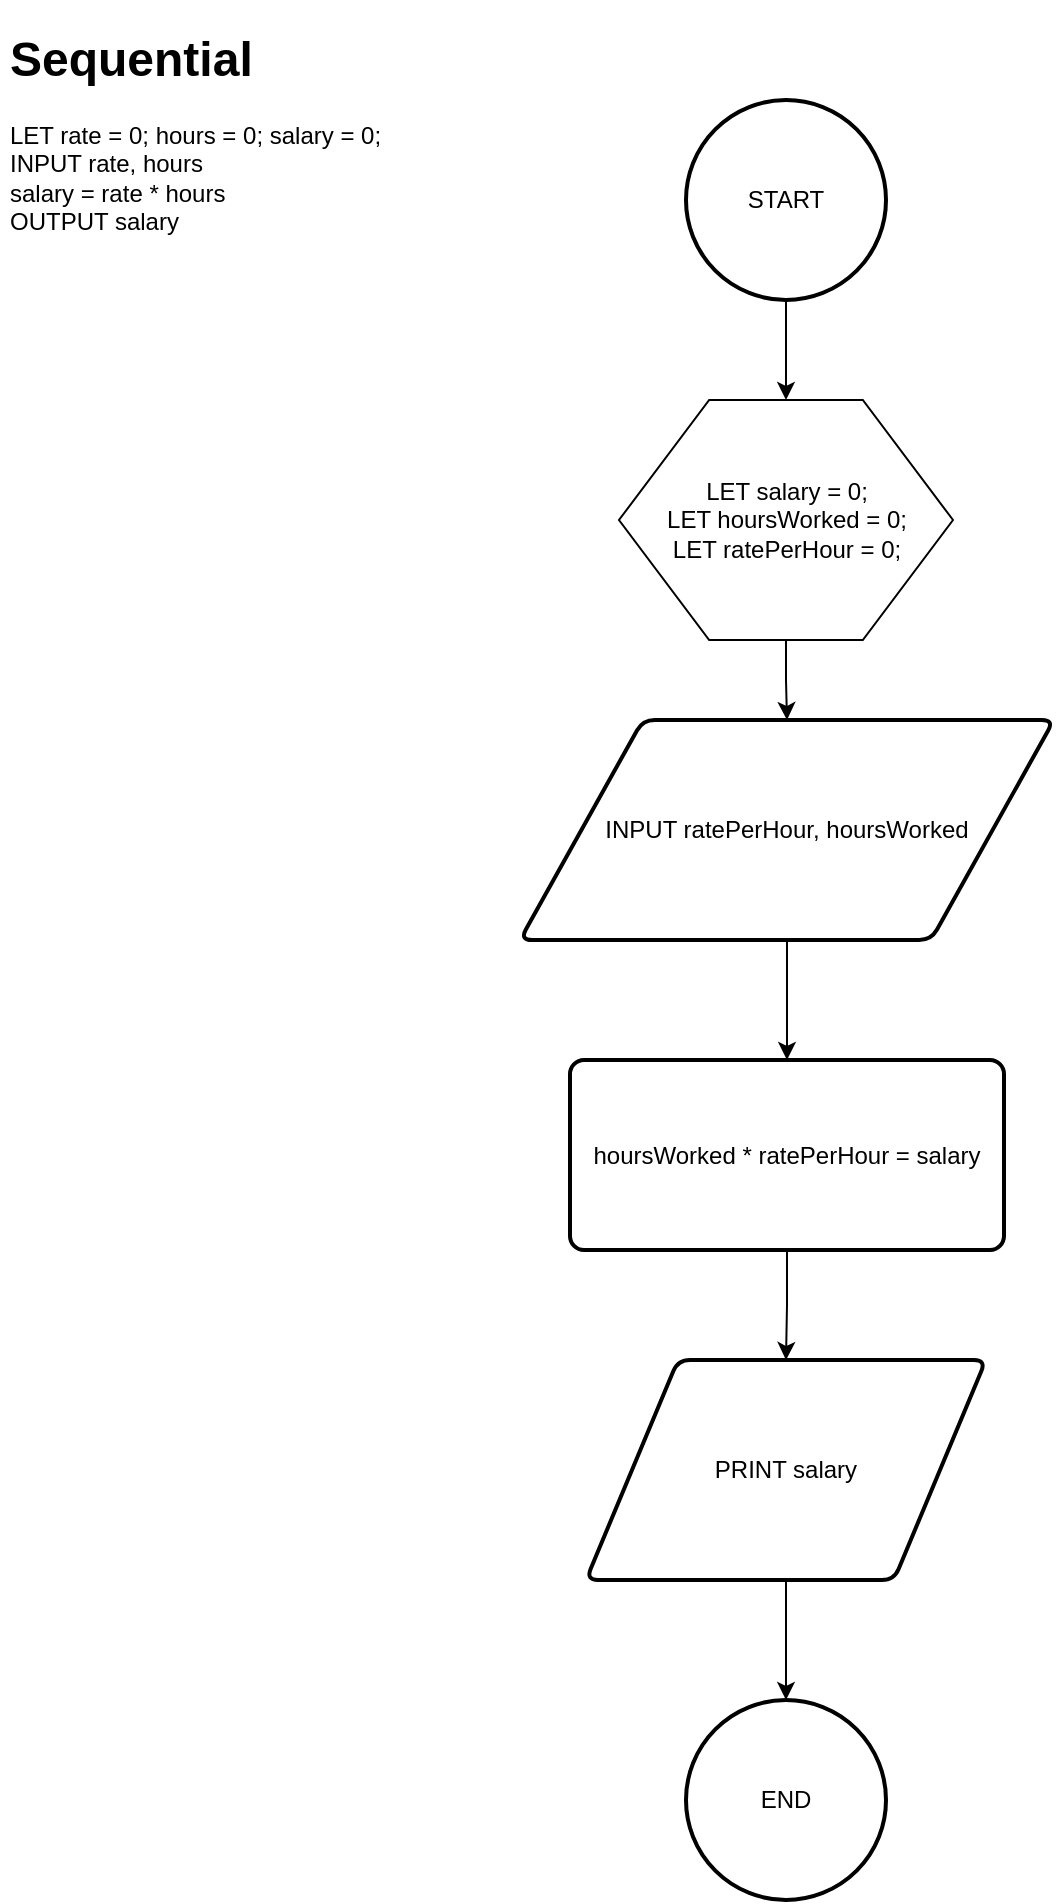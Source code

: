 <mxfile version="20.5.1" type="github">
  <diagram id="C5RBs43oDa-KdzZeNtuy" name="Page-1">
    <mxGraphModel dx="760" dy="404" grid="1" gridSize="10" guides="1" tooltips="1" connect="1" arrows="1" fold="1" page="1" pageScale="1" pageWidth="827" pageHeight="1169" math="0" shadow="0">
      <root>
        <mxCell id="WIyWlLk6GJQsqaUBKTNV-0" />
        <mxCell id="WIyWlLk6GJQsqaUBKTNV-1" parent="WIyWlLk6GJQsqaUBKTNV-0" />
        <mxCell id="xMIENGZJO90td65lysT_-6" value="" style="edgeStyle=orthogonalEdgeStyle;rounded=0;orthogonalLoop=1;jettySize=auto;html=1;" edge="1" parent="WIyWlLk6GJQsqaUBKTNV-1" source="xMIENGZJO90td65lysT_-0" target="xMIENGZJO90td65lysT_-1">
          <mxGeometry relative="1" as="geometry" />
        </mxCell>
        <mxCell id="xMIENGZJO90td65lysT_-0" value="START" style="strokeWidth=2;html=1;shape=mxgraph.flowchart.start_2;whiteSpace=wrap;" vertex="1" parent="WIyWlLk6GJQsqaUBKTNV-1">
          <mxGeometry x="363" y="120" width="100" height="100" as="geometry" />
        </mxCell>
        <mxCell id="xMIENGZJO90td65lysT_-7" value="" style="edgeStyle=orthogonalEdgeStyle;rounded=0;orthogonalLoop=1;jettySize=auto;html=1;" edge="1" parent="WIyWlLk6GJQsqaUBKTNV-1" source="xMIENGZJO90td65lysT_-1" target="xMIENGZJO90td65lysT_-2">
          <mxGeometry relative="1" as="geometry" />
        </mxCell>
        <mxCell id="xMIENGZJO90td65lysT_-1" value="&lt;div&gt;LET salary = 0;&lt;/div&gt;&lt;div&gt;LET hoursWorked = 0;&lt;/div&gt;&lt;div&gt;LET ratePerHour = 0;&lt;/div&gt;" style="verticalLabelPosition=middle;verticalAlign=middle;html=1;shape=hexagon;perimeter=hexagonPerimeter2;arcSize=6;size=0.27;labelPosition=center;align=center;" vertex="1" parent="WIyWlLk6GJQsqaUBKTNV-1">
          <mxGeometry x="329.5" y="270" width="167" height="120" as="geometry" />
        </mxCell>
        <mxCell id="xMIENGZJO90td65lysT_-8" value="" style="edgeStyle=orthogonalEdgeStyle;rounded=0;orthogonalLoop=1;jettySize=auto;html=1;" edge="1" parent="WIyWlLk6GJQsqaUBKTNV-1" source="xMIENGZJO90td65lysT_-2" target="xMIENGZJO90td65lysT_-3">
          <mxGeometry relative="1" as="geometry" />
        </mxCell>
        <mxCell id="xMIENGZJO90td65lysT_-2" value="&lt;div&gt;INPUT ratePerHour, hoursWorked&lt;/div&gt;" style="shape=parallelogram;html=1;strokeWidth=2;perimeter=parallelogramPerimeter;rounded=1;arcSize=12;size=0.23;whiteSpace=wrap;" vertex="1" parent="WIyWlLk6GJQsqaUBKTNV-1">
          <mxGeometry x="280" y="430" width="267" height="110" as="geometry" />
        </mxCell>
        <mxCell id="xMIENGZJO90td65lysT_-9" value="" style="edgeStyle=orthogonalEdgeStyle;rounded=0;orthogonalLoop=1;jettySize=auto;html=1;" edge="1" parent="WIyWlLk6GJQsqaUBKTNV-1" source="xMIENGZJO90td65lysT_-3" target="xMIENGZJO90td65lysT_-4">
          <mxGeometry relative="1" as="geometry" />
        </mxCell>
        <mxCell id="xMIENGZJO90td65lysT_-3" value="hoursWorked * ratePerHour = salary" style="rounded=1;whiteSpace=wrap;html=1;absoluteArcSize=1;arcSize=14;strokeWidth=2;" vertex="1" parent="WIyWlLk6GJQsqaUBKTNV-1">
          <mxGeometry x="305" y="600" width="217" height="95" as="geometry" />
        </mxCell>
        <mxCell id="xMIENGZJO90td65lysT_-10" value="" style="edgeStyle=orthogonalEdgeStyle;rounded=0;orthogonalLoop=1;jettySize=auto;html=1;" edge="1" parent="WIyWlLk6GJQsqaUBKTNV-1" source="xMIENGZJO90td65lysT_-4" target="xMIENGZJO90td65lysT_-5">
          <mxGeometry relative="1" as="geometry" />
        </mxCell>
        <mxCell id="xMIENGZJO90td65lysT_-4" value="PRINT salary" style="shape=parallelogram;html=1;strokeWidth=2;perimeter=parallelogramPerimeter;whiteSpace=wrap;rounded=1;arcSize=12;size=0.23;" vertex="1" parent="WIyWlLk6GJQsqaUBKTNV-1">
          <mxGeometry x="313" y="750" width="200" height="110" as="geometry" />
        </mxCell>
        <mxCell id="xMIENGZJO90td65lysT_-5" value="END" style="strokeWidth=2;html=1;shape=mxgraph.flowchart.start_2;whiteSpace=wrap;" vertex="1" parent="WIyWlLk6GJQsqaUBKTNV-1">
          <mxGeometry x="363" y="920" width="100" height="100" as="geometry" />
        </mxCell>
        <mxCell id="xMIENGZJO90td65lysT_-11" value="&lt;h1&gt;Sequential&lt;/h1&gt;&lt;div&gt;LET rate = 0; hours = 0; salary = 0;&lt;/div&gt;&lt;div&gt;INPUT rate, hours&lt;/div&gt;&lt;div&gt;salary = rate * hours&lt;/div&gt;&lt;div&gt;OUTPUT salary&lt;/div&gt;" style="text;html=1;strokeColor=none;fillColor=none;spacing=5;spacingTop=-20;whiteSpace=wrap;overflow=hidden;rounded=0;" vertex="1" parent="WIyWlLk6GJQsqaUBKTNV-1">
          <mxGeometry x="20" y="80" width="240" height="120" as="geometry" />
        </mxCell>
      </root>
    </mxGraphModel>
  </diagram>
</mxfile>
